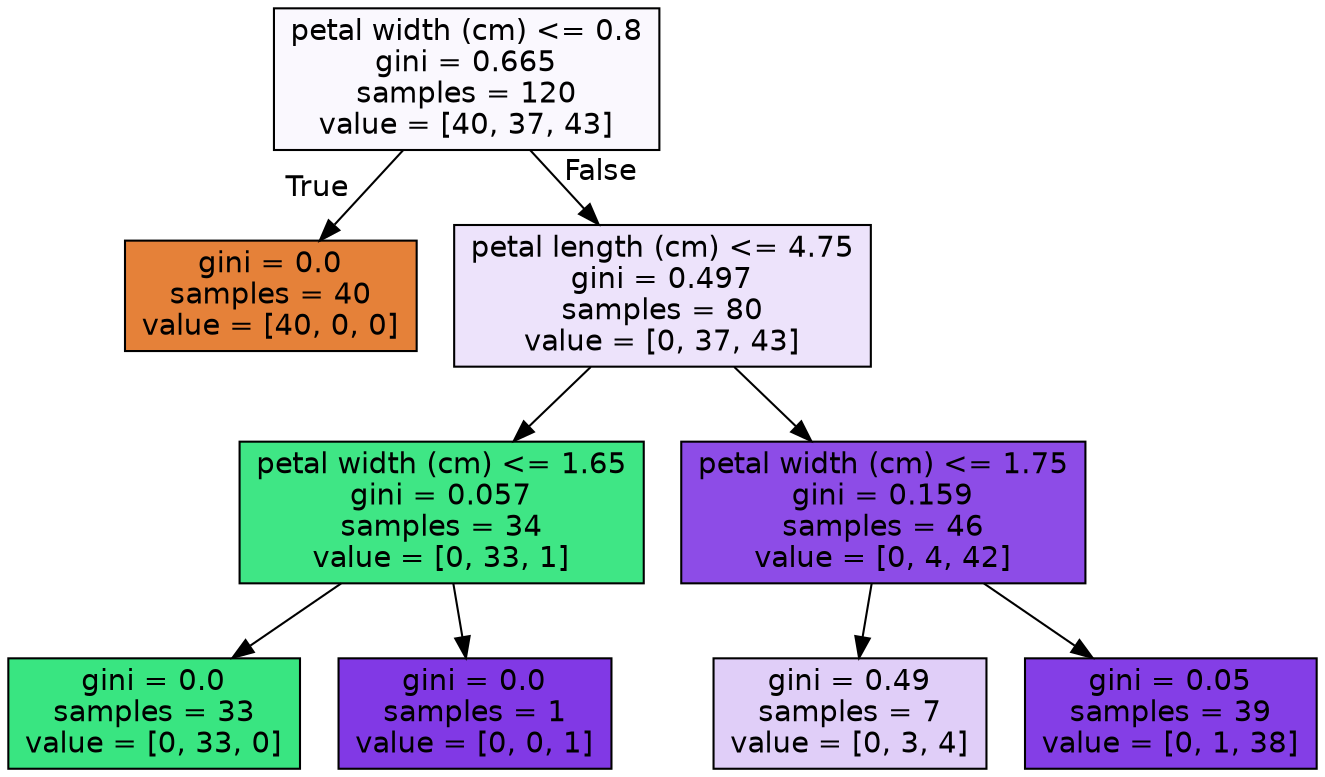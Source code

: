 digraph Tree {
node [shape=box, style="filled", color="black", fontname="helvetica"] ;
edge [fontname="helvetica"] ;
0 [label="petal width (cm) <= 0.8\ngini = 0.665\nsamples = 120\nvalue = [40, 37, 43]", fillcolor="#faf8fe"] ;
1 [label="gini = 0.0\nsamples = 40\nvalue = [40, 0, 0]", fillcolor="#e58139"] ;
0 -> 1 [labeldistance=2.5, labelangle=45, headlabel="True"] ;
2 [label="petal length (cm) <= 4.75\ngini = 0.497\nsamples = 80\nvalue = [0, 37, 43]", fillcolor="#ede3fb"] ;
0 -> 2 [labeldistance=2.5, labelangle=-45, headlabel="False"] ;
3 [label="petal width (cm) <= 1.65\ngini = 0.057\nsamples = 34\nvalue = [0, 33, 1]", fillcolor="#3fe685"] ;
2 -> 3 ;
4 [label="gini = 0.0\nsamples = 33\nvalue = [0, 33, 0]", fillcolor="#39e581"] ;
3 -> 4 ;
5 [label="gini = 0.0\nsamples = 1\nvalue = [0, 0, 1]", fillcolor="#8139e5"] ;
3 -> 5 ;
6 [label="petal width (cm) <= 1.75\ngini = 0.159\nsamples = 46\nvalue = [0, 4, 42]", fillcolor="#8d4ce7"] ;
2 -> 6 ;
7 [label="gini = 0.49\nsamples = 7\nvalue = [0, 3, 4]", fillcolor="#e0cef8"] ;
6 -> 7 ;
8 [label="gini = 0.05\nsamples = 39\nvalue = [0, 1, 38]", fillcolor="#843ee6"] ;
6 -> 8 ;
}